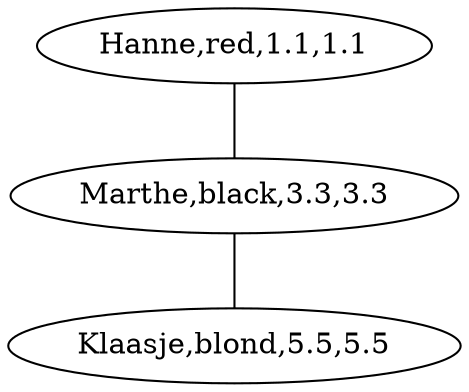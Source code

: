 graph G {
0[label="Marthe,black,3.3,3.3"];
1[label="Hanne,red,1.1,1.1"];
2[label="Klaasje,blond,5.5,5.5"];
1--0 ;
0--2 ;
}
